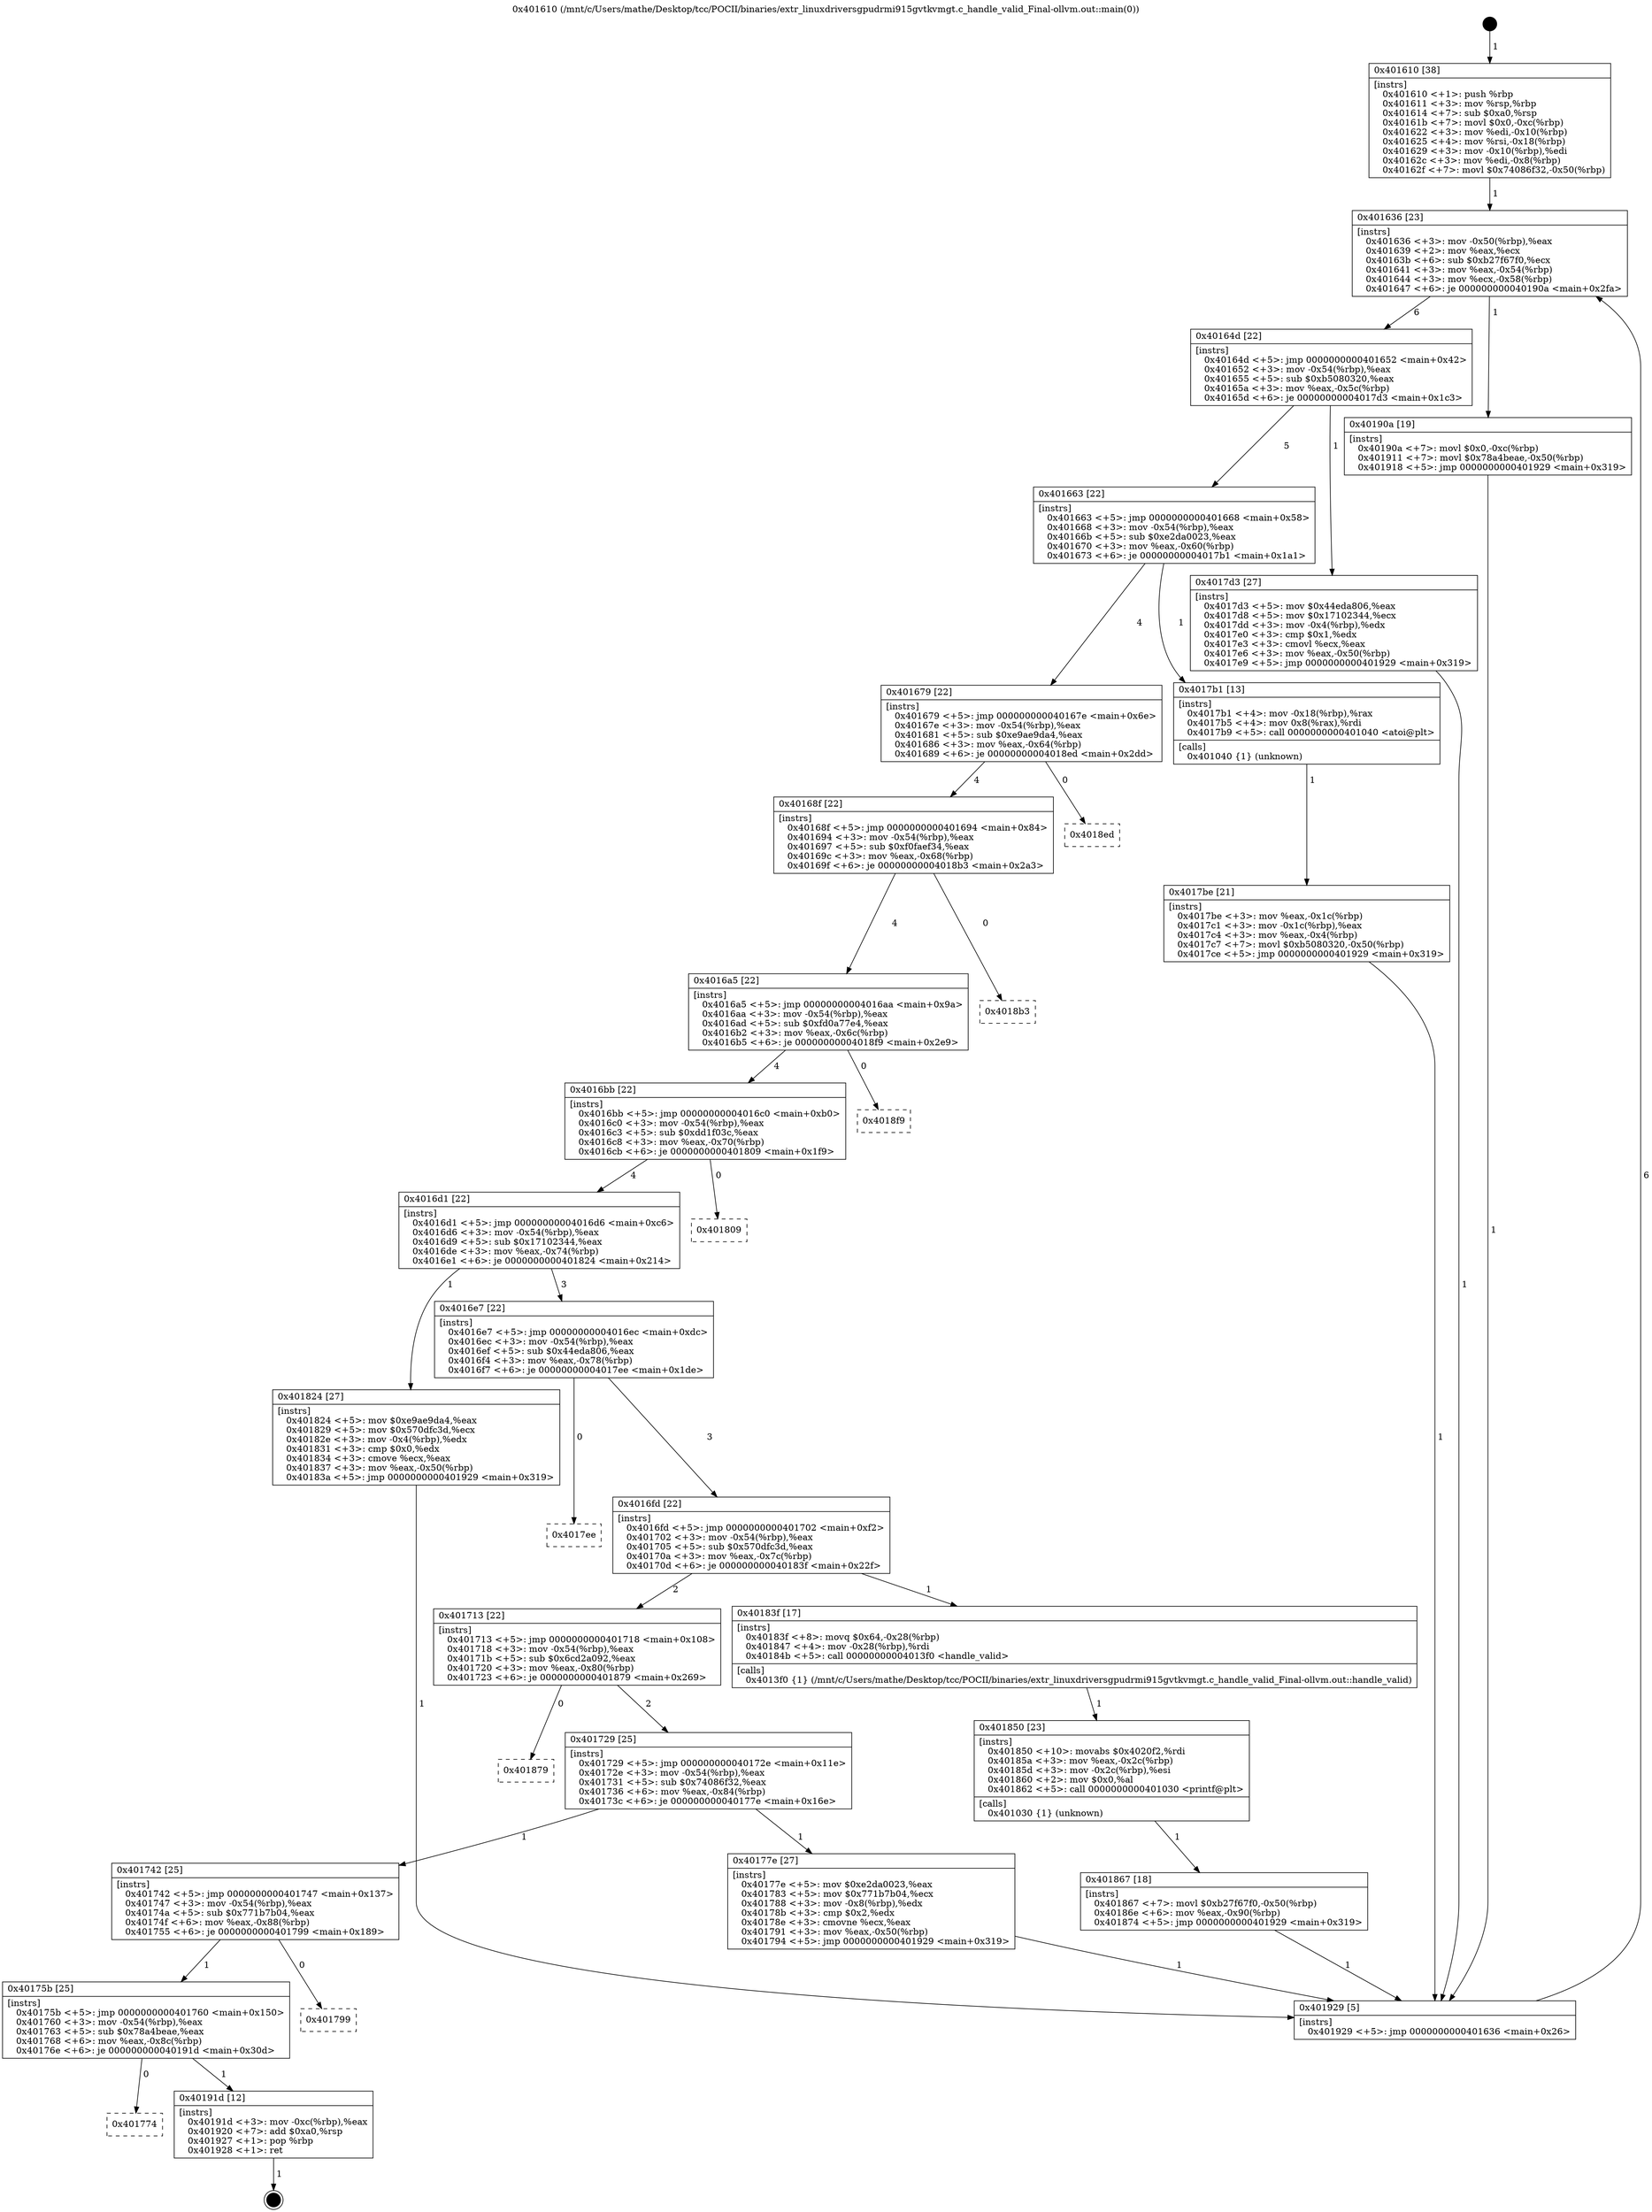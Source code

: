 digraph "0x401610" {
  label = "0x401610 (/mnt/c/Users/mathe/Desktop/tcc/POCII/binaries/extr_linuxdriversgpudrmi915gvtkvmgt.c_handle_valid_Final-ollvm.out::main(0))"
  labelloc = "t"
  node[shape=record]

  Entry [label="",width=0.3,height=0.3,shape=circle,fillcolor=black,style=filled]
  "0x401636" [label="{
     0x401636 [23]\l
     | [instrs]\l
     &nbsp;&nbsp;0x401636 \<+3\>: mov -0x50(%rbp),%eax\l
     &nbsp;&nbsp;0x401639 \<+2\>: mov %eax,%ecx\l
     &nbsp;&nbsp;0x40163b \<+6\>: sub $0xb27f67f0,%ecx\l
     &nbsp;&nbsp;0x401641 \<+3\>: mov %eax,-0x54(%rbp)\l
     &nbsp;&nbsp;0x401644 \<+3\>: mov %ecx,-0x58(%rbp)\l
     &nbsp;&nbsp;0x401647 \<+6\>: je 000000000040190a \<main+0x2fa\>\l
  }"]
  "0x40190a" [label="{
     0x40190a [19]\l
     | [instrs]\l
     &nbsp;&nbsp;0x40190a \<+7\>: movl $0x0,-0xc(%rbp)\l
     &nbsp;&nbsp;0x401911 \<+7\>: movl $0x78a4beae,-0x50(%rbp)\l
     &nbsp;&nbsp;0x401918 \<+5\>: jmp 0000000000401929 \<main+0x319\>\l
  }"]
  "0x40164d" [label="{
     0x40164d [22]\l
     | [instrs]\l
     &nbsp;&nbsp;0x40164d \<+5\>: jmp 0000000000401652 \<main+0x42\>\l
     &nbsp;&nbsp;0x401652 \<+3\>: mov -0x54(%rbp),%eax\l
     &nbsp;&nbsp;0x401655 \<+5\>: sub $0xb5080320,%eax\l
     &nbsp;&nbsp;0x40165a \<+3\>: mov %eax,-0x5c(%rbp)\l
     &nbsp;&nbsp;0x40165d \<+6\>: je 00000000004017d3 \<main+0x1c3\>\l
  }"]
  Exit [label="",width=0.3,height=0.3,shape=circle,fillcolor=black,style=filled,peripheries=2]
  "0x4017d3" [label="{
     0x4017d3 [27]\l
     | [instrs]\l
     &nbsp;&nbsp;0x4017d3 \<+5\>: mov $0x44eda806,%eax\l
     &nbsp;&nbsp;0x4017d8 \<+5\>: mov $0x17102344,%ecx\l
     &nbsp;&nbsp;0x4017dd \<+3\>: mov -0x4(%rbp),%edx\l
     &nbsp;&nbsp;0x4017e0 \<+3\>: cmp $0x1,%edx\l
     &nbsp;&nbsp;0x4017e3 \<+3\>: cmovl %ecx,%eax\l
     &nbsp;&nbsp;0x4017e6 \<+3\>: mov %eax,-0x50(%rbp)\l
     &nbsp;&nbsp;0x4017e9 \<+5\>: jmp 0000000000401929 \<main+0x319\>\l
  }"]
  "0x401663" [label="{
     0x401663 [22]\l
     | [instrs]\l
     &nbsp;&nbsp;0x401663 \<+5\>: jmp 0000000000401668 \<main+0x58\>\l
     &nbsp;&nbsp;0x401668 \<+3\>: mov -0x54(%rbp),%eax\l
     &nbsp;&nbsp;0x40166b \<+5\>: sub $0xe2da0023,%eax\l
     &nbsp;&nbsp;0x401670 \<+3\>: mov %eax,-0x60(%rbp)\l
     &nbsp;&nbsp;0x401673 \<+6\>: je 00000000004017b1 \<main+0x1a1\>\l
  }"]
  "0x401774" [label="{
     0x401774\l
  }", style=dashed]
  "0x4017b1" [label="{
     0x4017b1 [13]\l
     | [instrs]\l
     &nbsp;&nbsp;0x4017b1 \<+4\>: mov -0x18(%rbp),%rax\l
     &nbsp;&nbsp;0x4017b5 \<+4\>: mov 0x8(%rax),%rdi\l
     &nbsp;&nbsp;0x4017b9 \<+5\>: call 0000000000401040 \<atoi@plt\>\l
     | [calls]\l
     &nbsp;&nbsp;0x401040 \{1\} (unknown)\l
  }"]
  "0x401679" [label="{
     0x401679 [22]\l
     | [instrs]\l
     &nbsp;&nbsp;0x401679 \<+5\>: jmp 000000000040167e \<main+0x6e\>\l
     &nbsp;&nbsp;0x40167e \<+3\>: mov -0x54(%rbp),%eax\l
     &nbsp;&nbsp;0x401681 \<+5\>: sub $0xe9ae9da4,%eax\l
     &nbsp;&nbsp;0x401686 \<+3\>: mov %eax,-0x64(%rbp)\l
     &nbsp;&nbsp;0x401689 \<+6\>: je 00000000004018ed \<main+0x2dd\>\l
  }"]
  "0x40191d" [label="{
     0x40191d [12]\l
     | [instrs]\l
     &nbsp;&nbsp;0x40191d \<+3\>: mov -0xc(%rbp),%eax\l
     &nbsp;&nbsp;0x401920 \<+7\>: add $0xa0,%rsp\l
     &nbsp;&nbsp;0x401927 \<+1\>: pop %rbp\l
     &nbsp;&nbsp;0x401928 \<+1\>: ret\l
  }"]
  "0x4018ed" [label="{
     0x4018ed\l
  }", style=dashed]
  "0x40168f" [label="{
     0x40168f [22]\l
     | [instrs]\l
     &nbsp;&nbsp;0x40168f \<+5\>: jmp 0000000000401694 \<main+0x84\>\l
     &nbsp;&nbsp;0x401694 \<+3\>: mov -0x54(%rbp),%eax\l
     &nbsp;&nbsp;0x401697 \<+5\>: sub $0xf0faef34,%eax\l
     &nbsp;&nbsp;0x40169c \<+3\>: mov %eax,-0x68(%rbp)\l
     &nbsp;&nbsp;0x40169f \<+6\>: je 00000000004018b3 \<main+0x2a3\>\l
  }"]
  "0x40175b" [label="{
     0x40175b [25]\l
     | [instrs]\l
     &nbsp;&nbsp;0x40175b \<+5\>: jmp 0000000000401760 \<main+0x150\>\l
     &nbsp;&nbsp;0x401760 \<+3\>: mov -0x54(%rbp),%eax\l
     &nbsp;&nbsp;0x401763 \<+5\>: sub $0x78a4beae,%eax\l
     &nbsp;&nbsp;0x401768 \<+6\>: mov %eax,-0x8c(%rbp)\l
     &nbsp;&nbsp;0x40176e \<+6\>: je 000000000040191d \<main+0x30d\>\l
  }"]
  "0x4018b3" [label="{
     0x4018b3\l
  }", style=dashed]
  "0x4016a5" [label="{
     0x4016a5 [22]\l
     | [instrs]\l
     &nbsp;&nbsp;0x4016a5 \<+5\>: jmp 00000000004016aa \<main+0x9a\>\l
     &nbsp;&nbsp;0x4016aa \<+3\>: mov -0x54(%rbp),%eax\l
     &nbsp;&nbsp;0x4016ad \<+5\>: sub $0xfd0a77e4,%eax\l
     &nbsp;&nbsp;0x4016b2 \<+3\>: mov %eax,-0x6c(%rbp)\l
     &nbsp;&nbsp;0x4016b5 \<+6\>: je 00000000004018f9 \<main+0x2e9\>\l
  }"]
  "0x401799" [label="{
     0x401799\l
  }", style=dashed]
  "0x4018f9" [label="{
     0x4018f9\l
  }", style=dashed]
  "0x4016bb" [label="{
     0x4016bb [22]\l
     | [instrs]\l
     &nbsp;&nbsp;0x4016bb \<+5\>: jmp 00000000004016c0 \<main+0xb0\>\l
     &nbsp;&nbsp;0x4016c0 \<+3\>: mov -0x54(%rbp),%eax\l
     &nbsp;&nbsp;0x4016c3 \<+5\>: sub $0xdd1f03c,%eax\l
     &nbsp;&nbsp;0x4016c8 \<+3\>: mov %eax,-0x70(%rbp)\l
     &nbsp;&nbsp;0x4016cb \<+6\>: je 0000000000401809 \<main+0x1f9\>\l
  }"]
  "0x401867" [label="{
     0x401867 [18]\l
     | [instrs]\l
     &nbsp;&nbsp;0x401867 \<+7\>: movl $0xb27f67f0,-0x50(%rbp)\l
     &nbsp;&nbsp;0x40186e \<+6\>: mov %eax,-0x90(%rbp)\l
     &nbsp;&nbsp;0x401874 \<+5\>: jmp 0000000000401929 \<main+0x319\>\l
  }"]
  "0x401809" [label="{
     0x401809\l
  }", style=dashed]
  "0x4016d1" [label="{
     0x4016d1 [22]\l
     | [instrs]\l
     &nbsp;&nbsp;0x4016d1 \<+5\>: jmp 00000000004016d6 \<main+0xc6\>\l
     &nbsp;&nbsp;0x4016d6 \<+3\>: mov -0x54(%rbp),%eax\l
     &nbsp;&nbsp;0x4016d9 \<+5\>: sub $0x17102344,%eax\l
     &nbsp;&nbsp;0x4016de \<+3\>: mov %eax,-0x74(%rbp)\l
     &nbsp;&nbsp;0x4016e1 \<+6\>: je 0000000000401824 \<main+0x214\>\l
  }"]
  "0x401850" [label="{
     0x401850 [23]\l
     | [instrs]\l
     &nbsp;&nbsp;0x401850 \<+10\>: movabs $0x4020f2,%rdi\l
     &nbsp;&nbsp;0x40185a \<+3\>: mov %eax,-0x2c(%rbp)\l
     &nbsp;&nbsp;0x40185d \<+3\>: mov -0x2c(%rbp),%esi\l
     &nbsp;&nbsp;0x401860 \<+2\>: mov $0x0,%al\l
     &nbsp;&nbsp;0x401862 \<+5\>: call 0000000000401030 \<printf@plt\>\l
     | [calls]\l
     &nbsp;&nbsp;0x401030 \{1\} (unknown)\l
  }"]
  "0x401824" [label="{
     0x401824 [27]\l
     | [instrs]\l
     &nbsp;&nbsp;0x401824 \<+5\>: mov $0xe9ae9da4,%eax\l
     &nbsp;&nbsp;0x401829 \<+5\>: mov $0x570dfc3d,%ecx\l
     &nbsp;&nbsp;0x40182e \<+3\>: mov -0x4(%rbp),%edx\l
     &nbsp;&nbsp;0x401831 \<+3\>: cmp $0x0,%edx\l
     &nbsp;&nbsp;0x401834 \<+3\>: cmove %ecx,%eax\l
     &nbsp;&nbsp;0x401837 \<+3\>: mov %eax,-0x50(%rbp)\l
     &nbsp;&nbsp;0x40183a \<+5\>: jmp 0000000000401929 \<main+0x319\>\l
  }"]
  "0x4016e7" [label="{
     0x4016e7 [22]\l
     | [instrs]\l
     &nbsp;&nbsp;0x4016e7 \<+5\>: jmp 00000000004016ec \<main+0xdc\>\l
     &nbsp;&nbsp;0x4016ec \<+3\>: mov -0x54(%rbp),%eax\l
     &nbsp;&nbsp;0x4016ef \<+5\>: sub $0x44eda806,%eax\l
     &nbsp;&nbsp;0x4016f4 \<+3\>: mov %eax,-0x78(%rbp)\l
     &nbsp;&nbsp;0x4016f7 \<+6\>: je 00000000004017ee \<main+0x1de\>\l
  }"]
  "0x4017be" [label="{
     0x4017be [21]\l
     | [instrs]\l
     &nbsp;&nbsp;0x4017be \<+3\>: mov %eax,-0x1c(%rbp)\l
     &nbsp;&nbsp;0x4017c1 \<+3\>: mov -0x1c(%rbp),%eax\l
     &nbsp;&nbsp;0x4017c4 \<+3\>: mov %eax,-0x4(%rbp)\l
     &nbsp;&nbsp;0x4017c7 \<+7\>: movl $0xb5080320,-0x50(%rbp)\l
     &nbsp;&nbsp;0x4017ce \<+5\>: jmp 0000000000401929 \<main+0x319\>\l
  }"]
  "0x4017ee" [label="{
     0x4017ee\l
  }", style=dashed]
  "0x4016fd" [label="{
     0x4016fd [22]\l
     | [instrs]\l
     &nbsp;&nbsp;0x4016fd \<+5\>: jmp 0000000000401702 \<main+0xf2\>\l
     &nbsp;&nbsp;0x401702 \<+3\>: mov -0x54(%rbp),%eax\l
     &nbsp;&nbsp;0x401705 \<+5\>: sub $0x570dfc3d,%eax\l
     &nbsp;&nbsp;0x40170a \<+3\>: mov %eax,-0x7c(%rbp)\l
     &nbsp;&nbsp;0x40170d \<+6\>: je 000000000040183f \<main+0x22f\>\l
  }"]
  "0x401610" [label="{
     0x401610 [38]\l
     | [instrs]\l
     &nbsp;&nbsp;0x401610 \<+1\>: push %rbp\l
     &nbsp;&nbsp;0x401611 \<+3\>: mov %rsp,%rbp\l
     &nbsp;&nbsp;0x401614 \<+7\>: sub $0xa0,%rsp\l
     &nbsp;&nbsp;0x40161b \<+7\>: movl $0x0,-0xc(%rbp)\l
     &nbsp;&nbsp;0x401622 \<+3\>: mov %edi,-0x10(%rbp)\l
     &nbsp;&nbsp;0x401625 \<+4\>: mov %rsi,-0x18(%rbp)\l
     &nbsp;&nbsp;0x401629 \<+3\>: mov -0x10(%rbp),%edi\l
     &nbsp;&nbsp;0x40162c \<+3\>: mov %edi,-0x8(%rbp)\l
     &nbsp;&nbsp;0x40162f \<+7\>: movl $0x74086f32,-0x50(%rbp)\l
  }"]
  "0x40183f" [label="{
     0x40183f [17]\l
     | [instrs]\l
     &nbsp;&nbsp;0x40183f \<+8\>: movq $0x64,-0x28(%rbp)\l
     &nbsp;&nbsp;0x401847 \<+4\>: mov -0x28(%rbp),%rdi\l
     &nbsp;&nbsp;0x40184b \<+5\>: call 00000000004013f0 \<handle_valid\>\l
     | [calls]\l
     &nbsp;&nbsp;0x4013f0 \{1\} (/mnt/c/Users/mathe/Desktop/tcc/POCII/binaries/extr_linuxdriversgpudrmi915gvtkvmgt.c_handle_valid_Final-ollvm.out::handle_valid)\l
  }"]
  "0x401713" [label="{
     0x401713 [22]\l
     | [instrs]\l
     &nbsp;&nbsp;0x401713 \<+5\>: jmp 0000000000401718 \<main+0x108\>\l
     &nbsp;&nbsp;0x401718 \<+3\>: mov -0x54(%rbp),%eax\l
     &nbsp;&nbsp;0x40171b \<+5\>: sub $0x6cd2a092,%eax\l
     &nbsp;&nbsp;0x401720 \<+3\>: mov %eax,-0x80(%rbp)\l
     &nbsp;&nbsp;0x401723 \<+6\>: je 0000000000401879 \<main+0x269\>\l
  }"]
  "0x401929" [label="{
     0x401929 [5]\l
     | [instrs]\l
     &nbsp;&nbsp;0x401929 \<+5\>: jmp 0000000000401636 \<main+0x26\>\l
  }"]
  "0x401879" [label="{
     0x401879\l
  }", style=dashed]
  "0x401729" [label="{
     0x401729 [25]\l
     | [instrs]\l
     &nbsp;&nbsp;0x401729 \<+5\>: jmp 000000000040172e \<main+0x11e\>\l
     &nbsp;&nbsp;0x40172e \<+3\>: mov -0x54(%rbp),%eax\l
     &nbsp;&nbsp;0x401731 \<+5\>: sub $0x74086f32,%eax\l
     &nbsp;&nbsp;0x401736 \<+6\>: mov %eax,-0x84(%rbp)\l
     &nbsp;&nbsp;0x40173c \<+6\>: je 000000000040177e \<main+0x16e\>\l
  }"]
  "0x401742" [label="{
     0x401742 [25]\l
     | [instrs]\l
     &nbsp;&nbsp;0x401742 \<+5\>: jmp 0000000000401747 \<main+0x137\>\l
     &nbsp;&nbsp;0x401747 \<+3\>: mov -0x54(%rbp),%eax\l
     &nbsp;&nbsp;0x40174a \<+5\>: sub $0x771b7b04,%eax\l
     &nbsp;&nbsp;0x40174f \<+6\>: mov %eax,-0x88(%rbp)\l
     &nbsp;&nbsp;0x401755 \<+6\>: je 0000000000401799 \<main+0x189\>\l
  }"]
  "0x40177e" [label="{
     0x40177e [27]\l
     | [instrs]\l
     &nbsp;&nbsp;0x40177e \<+5\>: mov $0xe2da0023,%eax\l
     &nbsp;&nbsp;0x401783 \<+5\>: mov $0x771b7b04,%ecx\l
     &nbsp;&nbsp;0x401788 \<+3\>: mov -0x8(%rbp),%edx\l
     &nbsp;&nbsp;0x40178b \<+3\>: cmp $0x2,%edx\l
     &nbsp;&nbsp;0x40178e \<+3\>: cmovne %ecx,%eax\l
     &nbsp;&nbsp;0x401791 \<+3\>: mov %eax,-0x50(%rbp)\l
     &nbsp;&nbsp;0x401794 \<+5\>: jmp 0000000000401929 \<main+0x319\>\l
  }"]
  Entry -> "0x401610" [label=" 1"]
  "0x401636" -> "0x40190a" [label=" 1"]
  "0x401636" -> "0x40164d" [label=" 6"]
  "0x40191d" -> Exit [label=" 1"]
  "0x40164d" -> "0x4017d3" [label=" 1"]
  "0x40164d" -> "0x401663" [label=" 5"]
  "0x40175b" -> "0x401774" [label=" 0"]
  "0x401663" -> "0x4017b1" [label=" 1"]
  "0x401663" -> "0x401679" [label=" 4"]
  "0x40175b" -> "0x40191d" [label=" 1"]
  "0x401679" -> "0x4018ed" [label=" 0"]
  "0x401679" -> "0x40168f" [label=" 4"]
  "0x401742" -> "0x40175b" [label=" 1"]
  "0x40168f" -> "0x4018b3" [label=" 0"]
  "0x40168f" -> "0x4016a5" [label=" 4"]
  "0x401742" -> "0x401799" [label=" 0"]
  "0x4016a5" -> "0x4018f9" [label=" 0"]
  "0x4016a5" -> "0x4016bb" [label=" 4"]
  "0x40190a" -> "0x401929" [label=" 1"]
  "0x4016bb" -> "0x401809" [label=" 0"]
  "0x4016bb" -> "0x4016d1" [label=" 4"]
  "0x401867" -> "0x401929" [label=" 1"]
  "0x4016d1" -> "0x401824" [label=" 1"]
  "0x4016d1" -> "0x4016e7" [label=" 3"]
  "0x401850" -> "0x401867" [label=" 1"]
  "0x4016e7" -> "0x4017ee" [label=" 0"]
  "0x4016e7" -> "0x4016fd" [label=" 3"]
  "0x40183f" -> "0x401850" [label=" 1"]
  "0x4016fd" -> "0x40183f" [label=" 1"]
  "0x4016fd" -> "0x401713" [label=" 2"]
  "0x401824" -> "0x401929" [label=" 1"]
  "0x401713" -> "0x401879" [label=" 0"]
  "0x401713" -> "0x401729" [label=" 2"]
  "0x4017d3" -> "0x401929" [label=" 1"]
  "0x401729" -> "0x40177e" [label=" 1"]
  "0x401729" -> "0x401742" [label=" 1"]
  "0x40177e" -> "0x401929" [label=" 1"]
  "0x401610" -> "0x401636" [label=" 1"]
  "0x401929" -> "0x401636" [label=" 6"]
  "0x4017b1" -> "0x4017be" [label=" 1"]
  "0x4017be" -> "0x401929" [label=" 1"]
}
